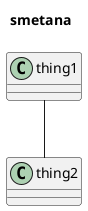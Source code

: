 {
  "sha1": "eg29kwjxkxi1pivfe432c84ef8vwd6c",
  "insertion": {
    "when": "2024-06-01T09:03:04.381Z",
    "url": "https://forum.plantuml.net/17221/smetana-breaks-hover-tooltip",
    "user": "plantuml@gmail.com"
  }
}
@startuml
title smetana
!pragma layout smetana
thing1 -- thing2 [[{This is shown on hover}]]: " "
@enduml
